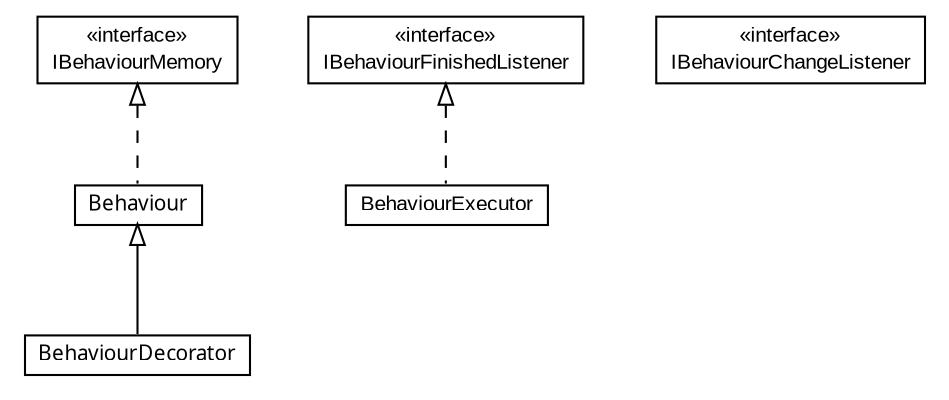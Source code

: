 #!/usr/local/bin/dot
#
# Class diagram 
# Generated by UMLGraph version 5.1 (http://www.umlgraph.org/)
#

digraph G {
	edge [fontname="arial",fontsize=10,labelfontname="arial",labelfontsize=10];
	node [fontname="arial",fontsize=10,shape=plaintext];
	nodesep=0.25;
	ranksep=0.5;
	// pl.staszczyk.mysimplebot1.behaviours.IBehaviourMemory
	c0 [label=<<table title="pl.staszczyk.mysimplebot1.behaviours.IBehaviourMemory" border="0" cellborder="1" cellspacing="0" cellpadding="2" port="p" href="./IBehaviourMemory.html">
		<tr><td><table border="0" cellspacing="0" cellpadding="1">
<tr><td align="center" balign="center"> &#171;interface&#187; </td></tr>
<tr><td align="center" balign="center"> IBehaviourMemory </td></tr>
		</table></td></tr>
		</table>>, fontname="arial", fontcolor="black", fontsize=10.0];
	// pl.staszczyk.mysimplebot1.behaviours.IBehaviourFinishedListener
	c1 [label=<<table title="pl.staszczyk.mysimplebot1.behaviours.IBehaviourFinishedListener" border="0" cellborder="1" cellspacing="0" cellpadding="2" port="p" href="./IBehaviourFinishedListener.html">
		<tr><td><table border="0" cellspacing="0" cellpadding="1">
<tr><td align="center" balign="center"> &#171;interface&#187; </td></tr>
<tr><td align="center" balign="center"> IBehaviourFinishedListener </td></tr>
		</table></td></tr>
		</table>>, fontname="arial", fontcolor="black", fontsize=10.0];
	// pl.staszczyk.mysimplebot1.behaviours.IBehaviourChangeListener
	c2 [label=<<table title="pl.staszczyk.mysimplebot1.behaviours.IBehaviourChangeListener" border="0" cellborder="1" cellspacing="0" cellpadding="2" port="p" href="./IBehaviourChangeListener.html">
		<tr><td><table border="0" cellspacing="0" cellpadding="1">
<tr><td align="center" balign="center"> &#171;interface&#187; </td></tr>
<tr><td align="center" balign="center"> IBehaviourChangeListener </td></tr>
		</table></td></tr>
		</table>>, fontname="arial", fontcolor="black", fontsize=10.0];
	// pl.staszczyk.mysimplebot1.behaviours.BehaviourExecutor
	c3 [label=<<table title="pl.staszczyk.mysimplebot1.behaviours.BehaviourExecutor" border="0" cellborder="1" cellspacing="0" cellpadding="2" port="p" href="./BehaviourExecutor.html">
		<tr><td><table border="0" cellspacing="0" cellpadding="1">
<tr><td align="center" balign="center"> BehaviourExecutor </td></tr>
		</table></td></tr>
		</table>>, fontname="arial", fontcolor="black", fontsize=10.0];
	// pl.staszczyk.mysimplebot1.behaviours.BehaviourDecorator
	c4 [label=<<table title="pl.staszczyk.mysimplebot1.behaviours.BehaviourDecorator" border="0" cellborder="1" cellspacing="0" cellpadding="2" port="p" href="./BehaviourDecorator.html">
		<tr><td><table border="0" cellspacing="0" cellpadding="1">
<tr><td align="center" balign="center"><font face="ariali"> BehaviourDecorator </font></td></tr>
		</table></td></tr>
		</table>>, fontname="arial", fontcolor="black", fontsize=10.0];
	// pl.staszczyk.mysimplebot1.behaviours.Behaviour
	c5 [label=<<table title="pl.staszczyk.mysimplebot1.behaviours.Behaviour" border="0" cellborder="1" cellspacing="0" cellpadding="2" port="p" href="./Behaviour.html">
		<tr><td><table border="0" cellspacing="0" cellpadding="1">
<tr><td align="center" balign="center"><font face="ariali"> Behaviour </font></td></tr>
		</table></td></tr>
		</table>>, fontname="arial", fontcolor="black", fontsize=10.0];
	//pl.staszczyk.mysimplebot1.behaviours.BehaviourExecutor implements pl.staszczyk.mysimplebot1.behaviours.IBehaviourFinishedListener
	c1:p -> c3:p [dir=back,arrowtail=empty,style=dashed];
	//pl.staszczyk.mysimplebot1.behaviours.BehaviourDecorator extends pl.staszczyk.mysimplebot1.behaviours.Behaviour
	c5:p -> c4:p [dir=back,arrowtail=empty];
	//pl.staszczyk.mysimplebot1.behaviours.Behaviour implements pl.staszczyk.mysimplebot1.behaviours.IBehaviourMemory
	c0:p -> c5:p [dir=back,arrowtail=empty,style=dashed];
}

